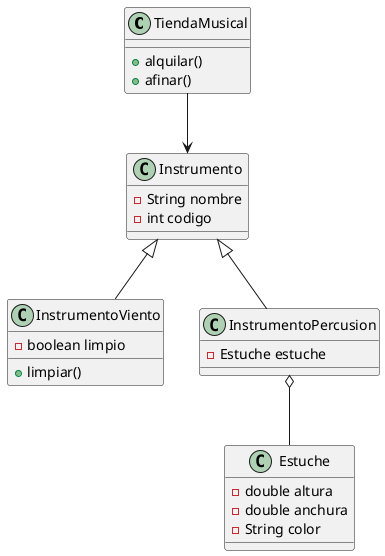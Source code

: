 @startuml

class TiendaMusical {
    + alquilar()
    + afinar()
}

class Instrumento {
    - String nombre
    - int codigo
}

class InstrumentoViento {
    - boolean limpio
    + limpiar()
}

class InstrumentoPercusion {
    - Estuche estuche
}


class Estuche {
    - double altura
    - double anchura 
    - String color
}

TiendaMusical --> Instrumento
Instrumento <|-- InstrumentoViento
Instrumento <|-- InstrumentoPercusion
InstrumentoPercusion o-- Estuche

@enduml
